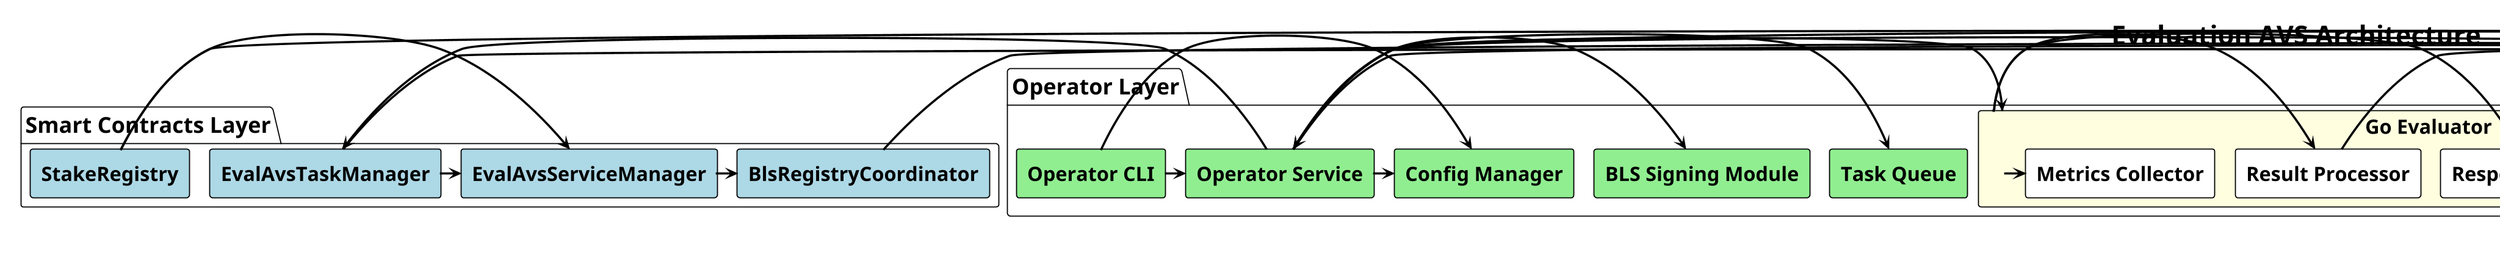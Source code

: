 @startuml avs-architecture
' Fix handwritten mode
!pragma layout smetana
!theme plain
!pragma svek_trace on

' Use more readable layout with larger size and horizontally wide diagram
skinparam componentStyle rectangle
skinparam backgroundColor white
skinparam defaultTextAlignment center
skinparam wrapWidth 400
skinparam nodesep 180
skinparam ranksep 180
skinparam pageBorderColor transparent

' Make diagram much larger and wider 
scale max 1000 width
scale max 1000 height
scale 1.8

' Fix arrow styling
skinparam ArrowColor black
skinparam ArrowThickness 2.0
skinparam ArrowFontColor black
skinparam ArrowFontSize 16

' Improve fonts and text
skinparam ComponentFontSize 18
skinparam ComponentFontStyle bold
skinparam PackageFontSize 20
skinparam PackageFontStyle bold
skinparam TitleFontSize 24
skinparam TitleFontStyle bold

title Evaluation AVS Architecture

package "Smart Contracts Layer" {
  [EvalAvsServiceManager] as ServiceManager #lightblue
  [EvalAvsTaskManager] as TaskManager #lightblue
  [BlsRegistryCoordinator] as BLSRegistry #lightblue
  [StakeRegistry] as StakeRegistry #lightblue
}

package "Operator Layer" {
  [Operator Service] as OpService #lightgreen
  [Operator CLI] as OpCLI #lightgreen
  [Task Queue] as TaskQueue #lightgreen
  [BLS Signing Module] as BlsSigner #lightgreen
  [Config Manager] as ConfigMgr #lightgreen
  
  component "Go Evaluator" as GoEval #lightyellow {
    [Model Client Factory] as ModelFactory
    [Response Scorer] as Scorer
    [Result Processor] as Processor
    [Metrics Collector] as Metrics
  }
}

package "Infrastructure Layer" {
  [Docker Container] as Docker #pink
  [Monitoring Agent] as Monitor #pink
  [Health Checker] as Health #pink
  [Slashing Detector] as Slashing #pink
}

cloud "External Services" {
  [EigenLayer Core] as EigenLayer #lavender
  [Dataset Registry (S3)] as S3 #lavender
  [LLM API Providers] as LLM #lavender
  [LayerLens API] as LayerLensAPI #lavender
}

' Contract interactions
ServiceManager -> BLSRegistry
TaskManager -> ServiceManager
StakeRegistry -> ServiceManager
BLSRegistry -> EigenLayer
StakeRegistry -> EigenLayer

' Operator components
OpService -> TaskQueue
OpService -> BlsSigner
OpService -> ConfigMgr
OpService -> GoEval
OpCLI -> OpService
OpCLI -> ConfigMgr
ModelFactory -> LLM
GoEval -> Processor
GoEval -> Scorer
GoEval -> Metrics
Processor -> LayerLensAPI

' Infrastructure
Docker -> OpService
Monitor -> OpService
Monitor -> Health
Monitor -> Slashing
Slashing -> EigenLayer

' External connections
OpService -> TaskManager
OpService -> S3
TaskManager -> LayerLensAPI

@enduml